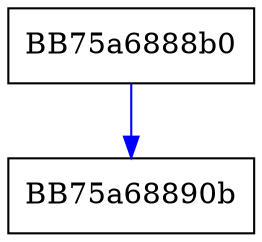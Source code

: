 digraph CreateInstance {
  node [shape="box"];
  graph [splines=ortho];
  BB75a6888b0 -> BB75a68890b [color="blue"];
}